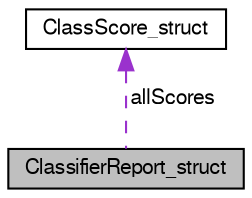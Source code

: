 digraph "ClassifierReport_struct"
{
  bgcolor="transparent";
  edge [fontname="FreeSans",fontsize="10",labelfontname="FreeSans",labelfontsize="10"];
  node [fontname="FreeSans",fontsize="10",shape=record];
  Node1 [label="ClassifierReport_struct",height=0.2,width=0.4,color="black", fillcolor="grey75", style="filled" fontcolor="black"];
  Node2 -> Node1 [dir="back",color="darkorchid3",fontsize="10",style="dashed",label=" allScores" ,fontname="FreeSans"];
  Node2 [label="ClassScore_struct",height=0.2,width=0.4,color="black",URL="$struct_class_score__struct.html"];
}
